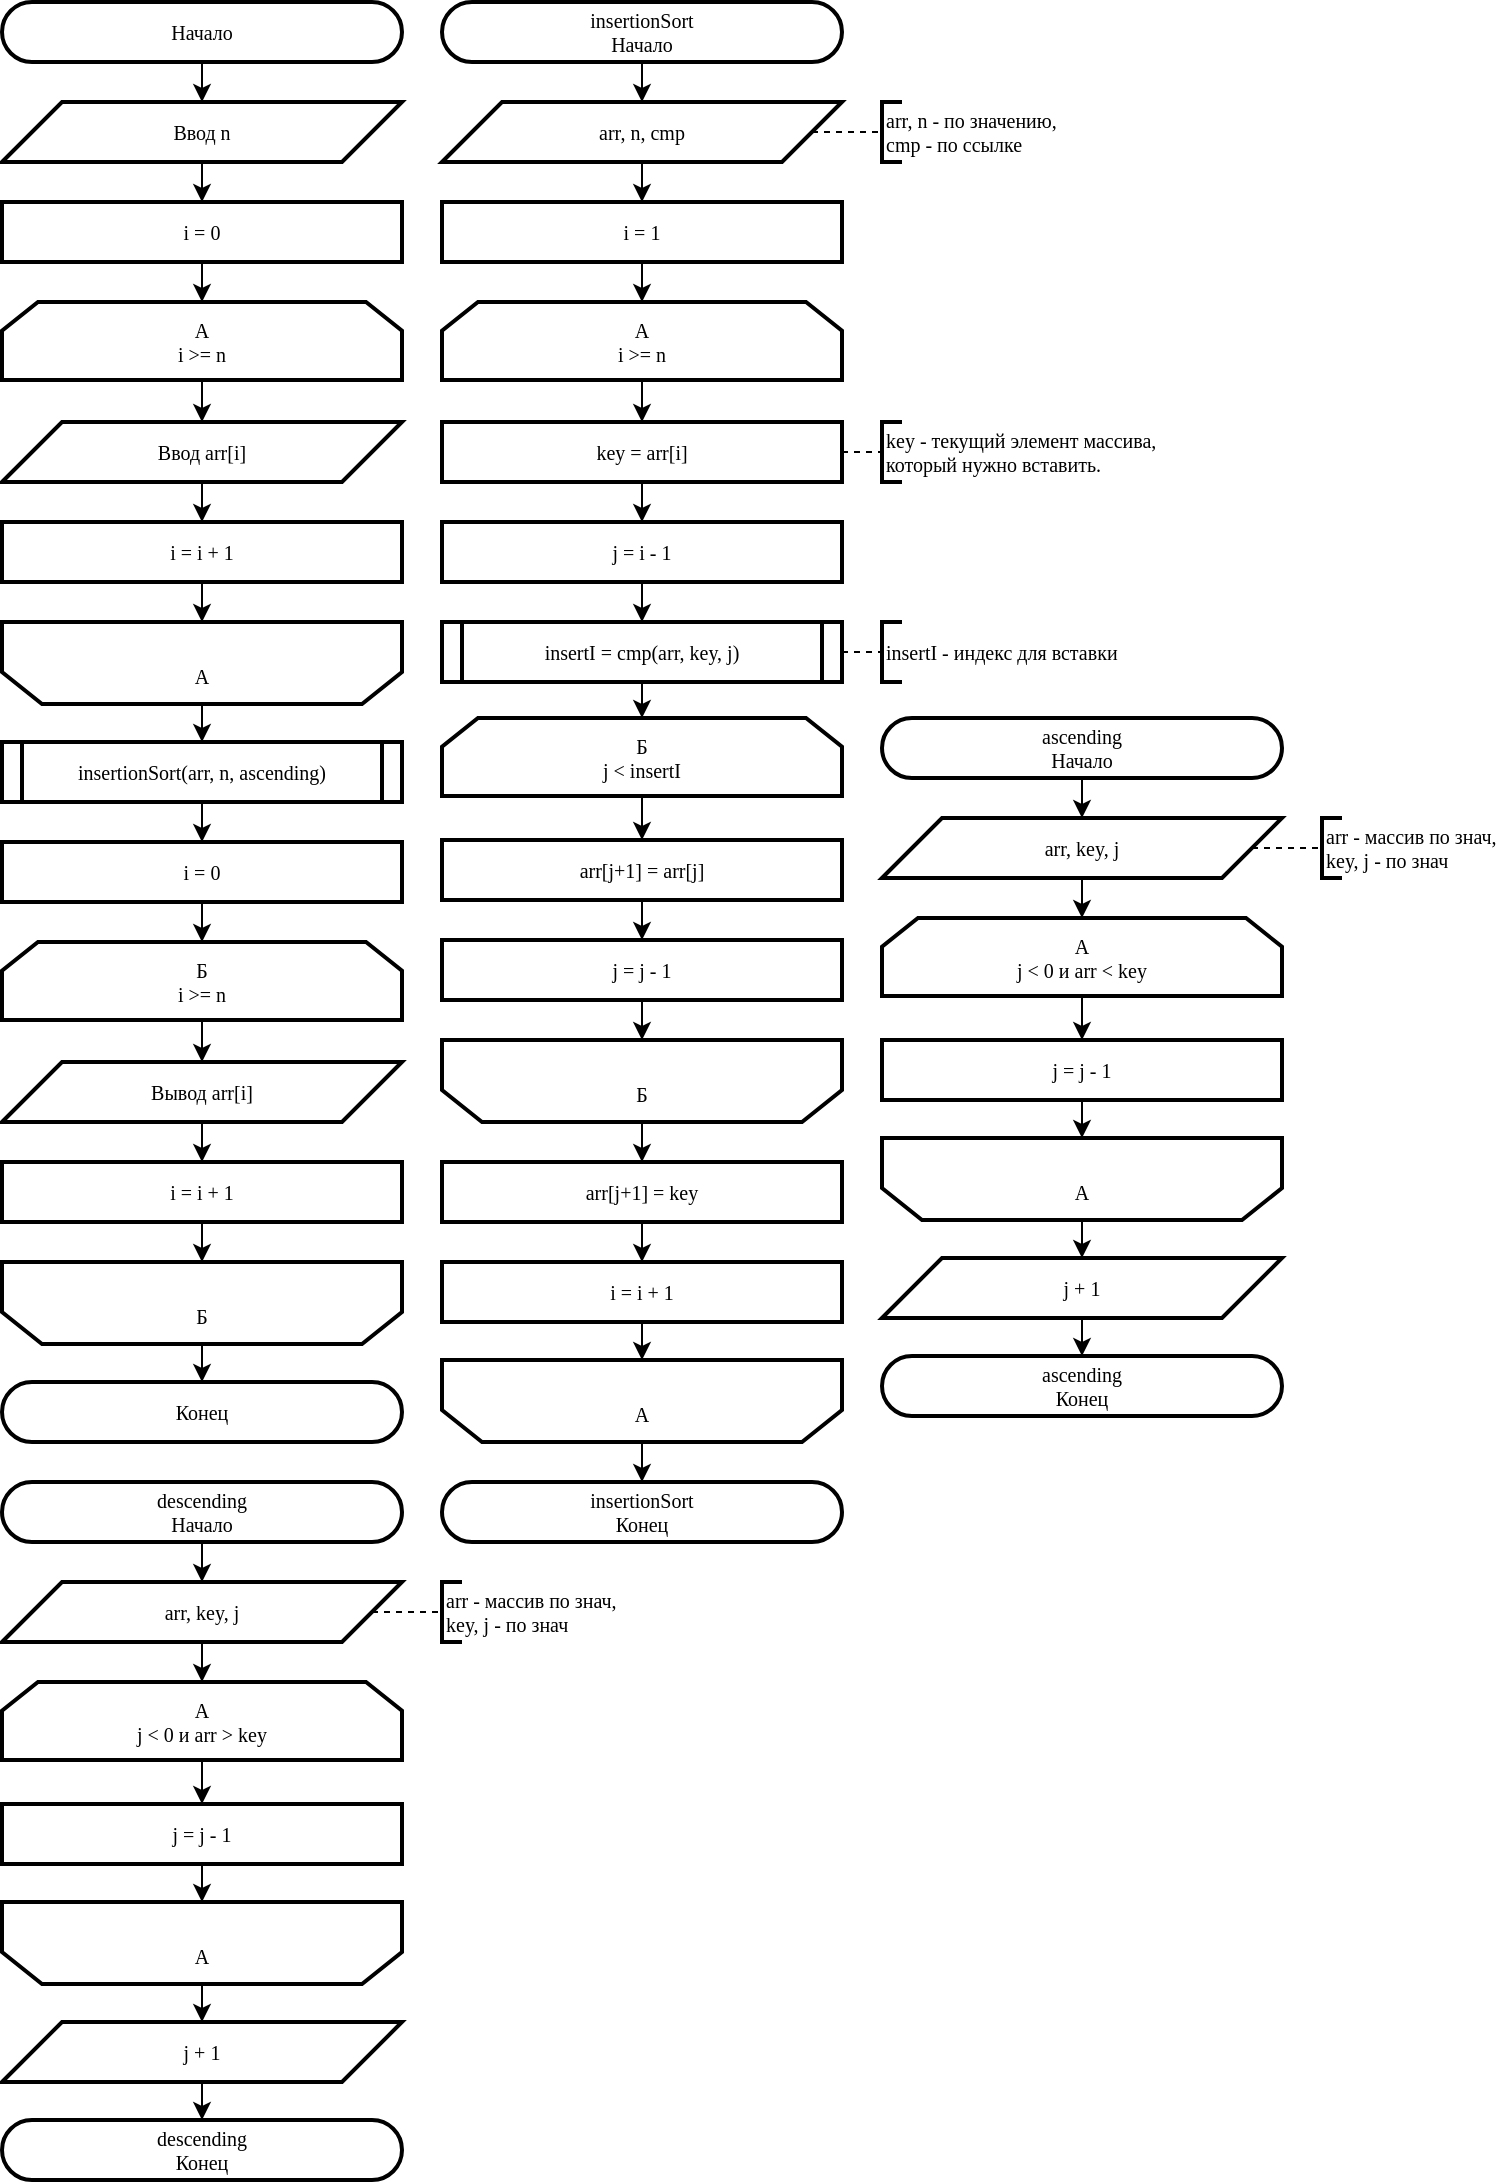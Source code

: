 <mxfile version="24.7.17" pages="2">
  <diagram name="insertion" id="mTSemo0M2gacFbx0-43u">
    <mxGraphModel dx="1195" dy="707" grid="1" gridSize="10" guides="1" tooltips="1" connect="1" arrows="1" fold="1" page="1" pageScale="1" pageWidth="827" pageHeight="1169" math="0" shadow="0">
      <root>
        <mxCell id="0" />
        <mxCell id="1" parent="0" />
        <mxCell id="L2r7KiRvxxnYKpWcy6nC-5" style="edgeStyle=orthogonalEdgeStyle;rounded=0;orthogonalLoop=1;jettySize=auto;html=1;exitX=0.5;exitY=1;exitDx=0;exitDy=0;entryX=0.5;entryY=0;entryDx=0;entryDy=0;" edge="1" parent="1" source="L2r7KiRvxxnYKpWcy6nC-1" target="L2r7KiRvxxnYKpWcy6nC-3">
          <mxGeometry relative="1" as="geometry" />
        </mxCell>
        <mxCell id="L2r7KiRvxxnYKpWcy6nC-1" value="Начало" style="rounded=1;whiteSpace=wrap;html=1;arcSize=50;container=0;strokeWidth=2;fontFamily=JetBrains Mono;fontSize=10;" vertex="1" parent="1">
          <mxGeometry x="10" y="10" width="200" height="30" as="geometry" />
        </mxCell>
        <mxCell id="L2r7KiRvxxnYKpWcy6nC-2" value="Конец" style="rounded=1;whiteSpace=wrap;html=1;arcSize=50;container=0;strokeWidth=2;fontFamily=JetBrains Mono;fontSize=10;" vertex="1" parent="1">
          <mxGeometry x="10" y="700" width="200" height="30" as="geometry" />
        </mxCell>
        <mxCell id="L2r7KiRvxxnYKpWcy6nC-11" style="edgeStyle=orthogonalEdgeStyle;rounded=0;orthogonalLoop=1;jettySize=auto;html=1;exitX=0.5;exitY=1;exitDx=0;exitDy=0;entryX=0.5;entryY=0;entryDx=0;entryDy=0;" edge="1" parent="1" source="L2r7KiRvxxnYKpWcy6nC-3" target="L2r7KiRvxxnYKpWcy6nC-10">
          <mxGeometry relative="1" as="geometry" />
        </mxCell>
        <mxCell id="L2r7KiRvxxnYKpWcy6nC-3" value="Ввод n" style="shape=parallelogram;perimeter=parallelogramPerimeter;whiteSpace=wrap;html=1;fixedSize=1;size=30;container=0;strokeWidth=2;fontFamily=JetBrains Mono;fontSize=10;" vertex="1" parent="1">
          <mxGeometry x="10" y="60" width="200" height="30" as="geometry" />
        </mxCell>
        <mxCell id="L2r7KiRvxxnYKpWcy6nC-17" style="edgeStyle=orthogonalEdgeStyle;rounded=0;orthogonalLoop=1;jettySize=auto;html=1;exitX=0.5;exitY=0;exitDx=0;exitDy=0;entryX=0.5;entryY=0;entryDx=0;entryDy=0;" edge="1" parent="1" source="L2r7KiRvxxnYKpWcy6nC-6" target="L2r7KiRvxxnYKpWcy6nC-16">
          <mxGeometry relative="1" as="geometry" />
        </mxCell>
        <mxCell id="L2r7KiRvxxnYKpWcy6nC-6" value="&lt;div style=&quot;font-size: 10px;&quot;&gt;&lt;br style=&quot;font-size: 10px;&quot;&gt;&lt;/div&gt;&lt;div style=&quot;font-size: 10px;&quot;&gt;A&lt;/div&gt;" style="shape=loopLimit;whiteSpace=wrap;html=1;size=20;direction=west;strokeWidth=2;fontFamily=JetBrains Mono;fontSize=10;" vertex="1" parent="1">
          <mxGeometry x="10" y="320" width="200" height="41" as="geometry" />
        </mxCell>
        <mxCell id="L2r7KiRvxxnYKpWcy6nC-14" style="edgeStyle=orthogonalEdgeStyle;rounded=0;orthogonalLoop=1;jettySize=auto;html=1;exitX=0.5;exitY=1;exitDx=0;exitDy=0;entryX=0.5;entryY=0;entryDx=0;entryDy=0;" edge="1" parent="1" source="L2r7KiRvxxnYKpWcy6nC-7" target="L2r7KiRvxxnYKpWcy6nC-13">
          <mxGeometry relative="1" as="geometry" />
        </mxCell>
        <mxCell id="L2r7KiRvxxnYKpWcy6nC-7" value="&lt;div style=&quot;font-size: 10px;&quot;&gt;A&lt;/div&gt;&lt;div style=&quot;font-size: 10px;&quot;&gt;i &amp;gt;= n&lt;/div&gt;" style="shape=loopLimit;whiteSpace=wrap;html=1;size=18;direction=east;strokeWidth=2;fontFamily=JetBrains Mono;fontSize=10;" vertex="1" parent="1">
          <mxGeometry x="10" y="160" width="200" height="39" as="geometry" />
        </mxCell>
        <mxCell id="L2r7KiRvxxnYKpWcy6nC-9" style="edgeStyle=orthogonalEdgeStyle;rounded=0;orthogonalLoop=1;jettySize=auto;html=1;exitX=0.5;exitY=1;exitDx=0;exitDy=0;entryX=0.5;entryY=1;entryDx=0;entryDy=0;" edge="1" parent="1" source="L2r7KiRvxxnYKpWcy6nC-8" target="L2r7KiRvxxnYKpWcy6nC-6">
          <mxGeometry relative="1" as="geometry" />
        </mxCell>
        <mxCell id="L2r7KiRvxxnYKpWcy6nC-8" value="i = i + 1" style="rounded=0;whiteSpace=wrap;html=1;strokeWidth=2;fontFamily=JetBrains Mono;fontSize=10;" vertex="1" parent="1">
          <mxGeometry x="10" y="270" width="200" height="30" as="geometry" />
        </mxCell>
        <mxCell id="L2r7KiRvxxnYKpWcy6nC-12" style="edgeStyle=orthogonalEdgeStyle;rounded=0;orthogonalLoop=1;jettySize=auto;html=1;exitX=0.5;exitY=1;exitDx=0;exitDy=0;entryX=0.5;entryY=0;entryDx=0;entryDy=0;" edge="1" parent="1" source="L2r7KiRvxxnYKpWcy6nC-10" target="L2r7KiRvxxnYKpWcy6nC-7">
          <mxGeometry relative="1" as="geometry" />
        </mxCell>
        <mxCell id="L2r7KiRvxxnYKpWcy6nC-10" value="i = 0" style="rounded=0;whiteSpace=wrap;html=1;strokeWidth=2;fontFamily=JetBrains Mono;fontSize=10;" vertex="1" parent="1">
          <mxGeometry x="10" y="110" width="200" height="30" as="geometry" />
        </mxCell>
        <mxCell id="L2r7KiRvxxnYKpWcy6nC-15" style="edgeStyle=orthogonalEdgeStyle;rounded=0;orthogonalLoop=1;jettySize=auto;html=1;exitX=0.5;exitY=1;exitDx=0;exitDy=0;entryX=0.5;entryY=0;entryDx=0;entryDy=0;" edge="1" parent="1" source="L2r7KiRvxxnYKpWcy6nC-13" target="L2r7KiRvxxnYKpWcy6nC-8">
          <mxGeometry relative="1" as="geometry" />
        </mxCell>
        <mxCell id="L2r7KiRvxxnYKpWcy6nC-13" value="Ввод arr[i]" style="shape=parallelogram;perimeter=parallelogramPerimeter;whiteSpace=wrap;html=1;fixedSize=1;size=30;container=0;strokeWidth=2;fontFamily=JetBrains Mono;fontSize=10;" vertex="1" parent="1">
          <mxGeometry x="10" y="220" width="200" height="30" as="geometry" />
        </mxCell>
        <mxCell id="L2r7KiRvxxnYKpWcy6nC-21" style="edgeStyle=orthogonalEdgeStyle;rounded=0;orthogonalLoop=1;jettySize=auto;html=1;exitX=0.5;exitY=1;exitDx=0;exitDy=0;entryX=0.5;entryY=0;entryDx=0;entryDy=0;" edge="1" parent="1" source="L2r7KiRvxxnYKpWcy6nC-16" target="L2r7KiRvxxnYKpWcy6nC-20">
          <mxGeometry relative="1" as="geometry" />
        </mxCell>
        <mxCell id="L2r7KiRvxxnYKpWcy6nC-16" value="insertionSort(arr, n, ascending)" style="shape=process;whiteSpace=wrap;html=1;backgroundOutline=1;strokeWidth=2;size=0.05;fontFamily=JetBrains Mono;fontSize=10;" vertex="1" parent="1">
          <mxGeometry x="10" y="380" width="200" height="30" as="geometry" />
        </mxCell>
        <mxCell id="bIs8URGjJjLuYzJEaxHy-3" value="" style="edgeStyle=orthogonalEdgeStyle;rounded=0;orthogonalLoop=1;jettySize=auto;html=1;" edge="1" parent="1" source="L2r7KiRvxxnYKpWcy6nC-18" target="L2r7KiRvxxnYKpWcy6nC-2">
          <mxGeometry relative="1" as="geometry" />
        </mxCell>
        <mxCell id="L2r7KiRvxxnYKpWcy6nC-18" value="&lt;div style=&quot;font-size: 10px;&quot;&gt;&lt;br style=&quot;font-size: 10px;&quot;&gt;&lt;/div&gt;&lt;div style=&quot;font-size: 10px;&quot;&gt;Б&lt;/div&gt;" style="shape=loopLimit;whiteSpace=wrap;html=1;size=20;direction=west;strokeWidth=2;fontFamily=JetBrains Mono;fontSize=10;" vertex="1" parent="1">
          <mxGeometry x="10" y="640" width="200" height="41" as="geometry" />
        </mxCell>
        <mxCell id="L2r7KiRvxxnYKpWcy6nC-25" style="edgeStyle=orthogonalEdgeStyle;rounded=0;orthogonalLoop=1;jettySize=auto;html=1;exitX=0.5;exitY=1;exitDx=0;exitDy=0;entryX=0.5;entryY=0;entryDx=0;entryDy=0;" edge="1" parent="1" source="L2r7KiRvxxnYKpWcy6nC-19" target="L2r7KiRvxxnYKpWcy6nC-24">
          <mxGeometry relative="1" as="geometry" />
        </mxCell>
        <mxCell id="L2r7KiRvxxnYKpWcy6nC-19" value="&lt;div style=&quot;font-size: 10px;&quot;&gt;Б&lt;/div&gt;&lt;div style=&quot;font-size: 10px;&quot;&gt;i &amp;gt;= n&lt;/div&gt;" style="shape=loopLimit;whiteSpace=wrap;html=1;size=18;direction=east;strokeWidth=2;fontFamily=JetBrains Mono;fontSize=10;" vertex="1" parent="1">
          <mxGeometry x="10" y="480" width="200" height="39" as="geometry" />
        </mxCell>
        <mxCell id="L2r7KiRvxxnYKpWcy6nC-22" style="edgeStyle=orthogonalEdgeStyle;rounded=0;orthogonalLoop=1;jettySize=auto;html=1;exitX=0.5;exitY=1;exitDx=0;exitDy=0;entryX=0.5;entryY=0;entryDx=0;entryDy=0;" edge="1" parent="1" source="L2r7KiRvxxnYKpWcy6nC-20" target="L2r7KiRvxxnYKpWcy6nC-19">
          <mxGeometry relative="1" as="geometry" />
        </mxCell>
        <mxCell id="L2r7KiRvxxnYKpWcy6nC-20" value="i = 0" style="rounded=0;whiteSpace=wrap;html=1;strokeWidth=2;fontFamily=JetBrains Mono;fontSize=10;" vertex="1" parent="1">
          <mxGeometry x="10" y="430" width="200" height="30" as="geometry" />
        </mxCell>
        <mxCell id="L2r7KiRvxxnYKpWcy6nC-27" style="edgeStyle=orthogonalEdgeStyle;rounded=0;orthogonalLoop=1;jettySize=auto;html=1;exitX=0.5;exitY=1;exitDx=0;exitDy=0;entryX=0.5;entryY=1;entryDx=0;entryDy=0;" edge="1" parent="1" source="L2r7KiRvxxnYKpWcy6nC-23" target="L2r7KiRvxxnYKpWcy6nC-18">
          <mxGeometry relative="1" as="geometry" />
        </mxCell>
        <mxCell id="L2r7KiRvxxnYKpWcy6nC-23" value="i = i + 1" style="rounded=0;whiteSpace=wrap;html=1;strokeWidth=2;fontFamily=JetBrains Mono;fontSize=10;" vertex="1" parent="1">
          <mxGeometry x="10" y="590" width="200" height="30" as="geometry" />
        </mxCell>
        <mxCell id="L2r7KiRvxxnYKpWcy6nC-26" style="edgeStyle=orthogonalEdgeStyle;rounded=0;orthogonalLoop=1;jettySize=auto;html=1;exitX=0.5;exitY=1;exitDx=0;exitDy=0;entryX=0.5;entryY=0;entryDx=0;entryDy=0;" edge="1" parent="1" source="L2r7KiRvxxnYKpWcy6nC-24" target="L2r7KiRvxxnYKpWcy6nC-23">
          <mxGeometry relative="1" as="geometry" />
        </mxCell>
        <mxCell id="L2r7KiRvxxnYKpWcy6nC-24" value="Вывод arr[i]" style="shape=parallelogram;perimeter=parallelogramPerimeter;whiteSpace=wrap;html=1;fixedSize=1;size=30;container=0;strokeWidth=2;fontFamily=JetBrains Mono;fontSize=10;" vertex="1" parent="1">
          <mxGeometry x="10" y="540" width="200" height="30" as="geometry" />
        </mxCell>
        <mxCell id="L2r7KiRvxxnYKpWcy6nC-33" style="edgeStyle=orthogonalEdgeStyle;rounded=0;orthogonalLoop=1;jettySize=auto;html=1;exitX=0.5;exitY=1;exitDx=0;exitDy=0;entryX=0.5;entryY=0;entryDx=0;entryDy=0;" edge="1" parent="1" source="L2r7KiRvxxnYKpWcy6nC-29" target="L2r7KiRvxxnYKpWcy6nC-32">
          <mxGeometry relative="1" as="geometry" />
        </mxCell>
        <mxCell id="L2r7KiRvxxnYKpWcy6nC-29" value="&lt;div&gt;insertionSort&lt;/div&gt;Начало" style="rounded=1;whiteSpace=wrap;html=1;arcSize=50;container=0;strokeWidth=2;fontFamily=JetBrains Mono;fontSize=10;" vertex="1" parent="1">
          <mxGeometry x="230" y="10" width="200" height="30" as="geometry" />
        </mxCell>
        <mxCell id="L2r7KiRvxxnYKpWcy6nC-30" value="&lt;div&gt;insertionSort&lt;/div&gt;Конец" style="rounded=1;whiteSpace=wrap;html=1;arcSize=50;container=0;strokeWidth=2;fontFamily=JetBrains Mono;fontSize=10;" vertex="1" parent="1">
          <mxGeometry x="230" y="750" width="200" height="30" as="geometry" />
        </mxCell>
        <mxCell id="L2r7KiRvxxnYKpWcy6nC-39" value="" style="edgeStyle=orthogonalEdgeStyle;rounded=0;orthogonalLoop=1;jettySize=auto;html=1;" edge="1" parent="1" source="L2r7KiRvxxnYKpWcy6nC-32" target="L2r7KiRvxxnYKpWcy6nC-38">
          <mxGeometry relative="1" as="geometry" />
        </mxCell>
        <mxCell id="L2r7KiRvxxnYKpWcy6nC-32" value="arr, n, cmp" style="shape=parallelogram;perimeter=parallelogramPerimeter;whiteSpace=wrap;html=1;fixedSize=1;size=30;container=0;strokeWidth=2;fontFamily=JetBrains Mono;fontSize=10;" vertex="1" parent="1">
          <mxGeometry x="230" y="60" width="200" height="30" as="geometry" />
        </mxCell>
        <mxCell id="L2r7KiRvxxnYKpWcy6nC-34" value="arr, n - по значению,&lt;div&gt;cmp - по ссылке&lt;/div&gt;" style="strokeWidth=2;html=1;shape=mxgraph.flowchart.annotation_1;align=left;pointerEvents=1;fontFamily=JetBrains Mono;fontSize=10;" vertex="1" parent="1">
          <mxGeometry x="450" y="60" width="10" height="30" as="geometry" />
        </mxCell>
        <mxCell id="L2r7KiRvxxnYKpWcy6nC-35" style="edgeStyle=orthogonalEdgeStyle;rounded=0;orthogonalLoop=1;jettySize=auto;html=1;exitX=1;exitY=0.5;exitDx=0;exitDy=0;entryX=0;entryY=0.5;entryDx=0;entryDy=0;entryPerimeter=0;dashed=1;endArrow=none;endFill=0;" edge="1" parent="1" source="L2r7KiRvxxnYKpWcy6nC-32" target="L2r7KiRvxxnYKpWcy6nC-34">
          <mxGeometry relative="1" as="geometry" />
        </mxCell>
        <mxCell id="L2r7KiRvxxnYKpWcy6nC-61" style="edgeStyle=orthogonalEdgeStyle;rounded=0;orthogonalLoop=1;jettySize=auto;html=1;exitX=0.5;exitY=0;exitDx=0;exitDy=0;entryX=0.5;entryY=0;entryDx=0;entryDy=0;" edge="1" parent="1" source="L2r7KiRvxxnYKpWcy6nC-36" target="L2r7KiRvxxnYKpWcy6nC-30">
          <mxGeometry relative="1" as="geometry" />
        </mxCell>
        <mxCell id="L2r7KiRvxxnYKpWcy6nC-36" value="&lt;div style=&quot;font-size: 10px;&quot;&gt;&lt;br style=&quot;font-size: 10px;&quot;&gt;&lt;/div&gt;&lt;div style=&quot;font-size: 10px;&quot;&gt;A&lt;/div&gt;" style="shape=loopLimit;whiteSpace=wrap;html=1;size=20;direction=west;strokeWidth=2;fontFamily=JetBrains Mono;fontSize=10;" vertex="1" parent="1">
          <mxGeometry x="230" y="689" width="200" height="41" as="geometry" />
        </mxCell>
        <mxCell id="L2r7KiRvxxnYKpWcy6nC-44" value="" style="edgeStyle=orthogonalEdgeStyle;rounded=0;orthogonalLoop=1;jettySize=auto;html=1;" edge="1" parent="1" source="L2r7KiRvxxnYKpWcy6nC-37" target="L2r7KiRvxxnYKpWcy6nC-43">
          <mxGeometry relative="1" as="geometry" />
        </mxCell>
        <mxCell id="L2r7KiRvxxnYKpWcy6nC-37" value="&lt;div style=&quot;font-size: 10px;&quot;&gt;A&lt;/div&gt;&lt;div style=&quot;font-size: 10px;&quot;&gt;i &amp;gt;= n&lt;/div&gt;" style="shape=loopLimit;whiteSpace=wrap;html=1;size=18;direction=east;strokeWidth=2;fontFamily=JetBrains Mono;fontSize=10;" vertex="1" parent="1">
          <mxGeometry x="230" y="160" width="200" height="39" as="geometry" />
        </mxCell>
        <mxCell id="L2r7KiRvxxnYKpWcy6nC-40" value="" style="edgeStyle=orthogonalEdgeStyle;rounded=0;orthogonalLoop=1;jettySize=auto;html=1;" edge="1" parent="1" source="L2r7KiRvxxnYKpWcy6nC-38" target="L2r7KiRvxxnYKpWcy6nC-37">
          <mxGeometry relative="1" as="geometry" />
        </mxCell>
        <mxCell id="L2r7KiRvxxnYKpWcy6nC-38" value="i = 1" style="rounded=0;whiteSpace=wrap;html=1;strokeWidth=2;fontFamily=JetBrains Mono;fontSize=10;" vertex="1" parent="1">
          <mxGeometry x="230" y="110" width="200" height="30" as="geometry" />
        </mxCell>
        <mxCell id="L2r7KiRvxxnYKpWcy6nC-42" value="" style="edgeStyle=orthogonalEdgeStyle;rounded=0;orthogonalLoop=1;jettySize=auto;html=1;" edge="1" parent="1" source="L2r7KiRvxxnYKpWcy6nC-41" target="L2r7KiRvxxnYKpWcy6nC-36">
          <mxGeometry relative="1" as="geometry" />
        </mxCell>
        <mxCell id="L2r7KiRvxxnYKpWcy6nC-41" value="i = i + 1" style="rounded=0;whiteSpace=wrap;html=1;strokeWidth=2;fontFamily=JetBrains Mono;fontSize=10;" vertex="1" parent="1">
          <mxGeometry x="230" y="640" width="200" height="30" as="geometry" />
        </mxCell>
        <mxCell id="L2r7KiRvxxnYKpWcy6nC-46" value="" style="edgeStyle=orthogonalEdgeStyle;rounded=0;orthogonalLoop=1;jettySize=auto;html=1;" edge="1" parent="1" source="L2r7KiRvxxnYKpWcy6nC-43" target="L2r7KiRvxxnYKpWcy6nC-45">
          <mxGeometry relative="1" as="geometry" />
        </mxCell>
        <mxCell id="L2r7KiRvxxnYKpWcy6nC-43" value="key = arr[i]" style="rounded=0;whiteSpace=wrap;html=1;strokeWidth=2;fontFamily=JetBrains Mono;fontSize=10;" vertex="1" parent="1">
          <mxGeometry x="230" y="220" width="200" height="30" as="geometry" />
        </mxCell>
        <mxCell id="L2r7KiRvxxnYKpWcy6nC-48" value="" style="edgeStyle=orthogonalEdgeStyle;rounded=0;orthogonalLoop=1;jettySize=auto;html=1;" edge="1" parent="1" source="L2r7KiRvxxnYKpWcy6nC-45" target="L2r7KiRvxxnYKpWcy6nC-47">
          <mxGeometry relative="1" as="geometry" />
        </mxCell>
        <mxCell id="L2r7KiRvxxnYKpWcy6nC-45" value="j = i - 1" style="rounded=0;whiteSpace=wrap;html=1;strokeWidth=2;fontFamily=JetBrains Mono;fontSize=10;" vertex="1" parent="1">
          <mxGeometry x="230" y="270" width="200" height="30" as="geometry" />
        </mxCell>
        <mxCell id="L2r7KiRvxxnYKpWcy6nC-57" style="edgeStyle=orthogonalEdgeStyle;rounded=0;orthogonalLoop=1;jettySize=auto;html=1;exitX=0.5;exitY=1;exitDx=0;exitDy=0;entryX=0.5;entryY=0;entryDx=0;entryDy=0;" edge="1" parent="1" source="L2r7KiRvxxnYKpWcy6nC-47" target="L2r7KiRvxxnYKpWcy6nC-50">
          <mxGeometry relative="1" as="geometry" />
        </mxCell>
        <mxCell id="L2r7KiRvxxnYKpWcy6nC-47" value="insertI = cmp(arr, key, j)" style="shape=process;whiteSpace=wrap;html=1;backgroundOutline=1;strokeWidth=2;size=0.05;fontFamily=JetBrains Mono;fontSize=10;" vertex="1" parent="1">
          <mxGeometry x="230" y="320" width="200" height="30" as="geometry" />
        </mxCell>
        <mxCell id="L2r7KiRvxxnYKpWcy6nC-59" style="edgeStyle=orthogonalEdgeStyle;rounded=0;orthogonalLoop=1;jettySize=auto;html=1;exitX=0.5;exitY=0;exitDx=0;exitDy=0;entryX=0.5;entryY=0;entryDx=0;entryDy=0;" edge="1" parent="1" source="L2r7KiRvxxnYKpWcy6nC-49" target="L2r7KiRvxxnYKpWcy6nC-58">
          <mxGeometry relative="1" as="geometry" />
        </mxCell>
        <mxCell id="L2r7KiRvxxnYKpWcy6nC-49" value="&lt;div style=&quot;font-size: 10px;&quot;&gt;&lt;br style=&quot;font-size: 10px;&quot;&gt;&lt;/div&gt;&lt;div style=&quot;font-size: 10px;&quot;&gt;Б&lt;/div&gt;" style="shape=loopLimit;whiteSpace=wrap;html=1;size=20;direction=west;strokeWidth=2;fontFamily=JetBrains Mono;fontSize=10;" vertex="1" parent="1">
          <mxGeometry x="230" y="529" width="200" height="41" as="geometry" />
        </mxCell>
        <mxCell id="L2r7KiRvxxnYKpWcy6nC-52" value="" style="edgeStyle=orthogonalEdgeStyle;rounded=0;orthogonalLoop=1;jettySize=auto;html=1;" edge="1" parent="1" source="L2r7KiRvxxnYKpWcy6nC-50" target="L2r7KiRvxxnYKpWcy6nC-51">
          <mxGeometry relative="1" as="geometry" />
        </mxCell>
        <mxCell id="L2r7KiRvxxnYKpWcy6nC-50" value="&lt;div style=&quot;font-size: 10px;&quot;&gt;Б&lt;/div&gt;&lt;div style=&quot;font-size: 10px;&quot;&gt;j &amp;lt; insertI&lt;/div&gt;" style="shape=loopLimit;whiteSpace=wrap;html=1;size=18;direction=east;strokeWidth=2;fontFamily=JetBrains Mono;fontSize=10;" vertex="1" parent="1">
          <mxGeometry x="230" y="368" width="200" height="39" as="geometry" />
        </mxCell>
        <mxCell id="L2r7KiRvxxnYKpWcy6nC-54" value="" style="edgeStyle=orthogonalEdgeStyle;rounded=0;orthogonalLoop=1;jettySize=auto;html=1;" edge="1" parent="1" source="L2r7KiRvxxnYKpWcy6nC-51" target="L2r7KiRvxxnYKpWcy6nC-53">
          <mxGeometry relative="1" as="geometry" />
        </mxCell>
        <mxCell id="L2r7KiRvxxnYKpWcy6nC-51" value="arr[j+1] = arr[j]" style="rounded=0;whiteSpace=wrap;html=1;strokeWidth=2;fontFamily=JetBrains Mono;fontSize=10;" vertex="1" parent="1">
          <mxGeometry x="230" y="429" width="200" height="30" as="geometry" />
        </mxCell>
        <mxCell id="L2r7KiRvxxnYKpWcy6nC-55" value="" style="edgeStyle=orthogonalEdgeStyle;rounded=0;orthogonalLoop=1;jettySize=auto;html=1;" edge="1" parent="1" source="L2r7KiRvxxnYKpWcy6nC-53" target="L2r7KiRvxxnYKpWcy6nC-49">
          <mxGeometry relative="1" as="geometry" />
        </mxCell>
        <mxCell id="L2r7KiRvxxnYKpWcy6nC-53" value="j = j - 1" style="rounded=0;whiteSpace=wrap;html=1;strokeWidth=2;fontFamily=JetBrains Mono;fontSize=10;" vertex="1" parent="1">
          <mxGeometry x="230" y="479" width="200" height="30" as="geometry" />
        </mxCell>
        <mxCell id="L2r7KiRvxxnYKpWcy6nC-60" style="edgeStyle=orthogonalEdgeStyle;rounded=0;orthogonalLoop=1;jettySize=auto;html=1;exitX=0.5;exitY=1;exitDx=0;exitDy=0;entryX=0.5;entryY=0;entryDx=0;entryDy=0;" edge="1" parent="1" source="L2r7KiRvxxnYKpWcy6nC-58" target="L2r7KiRvxxnYKpWcy6nC-41">
          <mxGeometry relative="1" as="geometry" />
        </mxCell>
        <mxCell id="L2r7KiRvxxnYKpWcy6nC-58" value="arr[j+1] = key" style="rounded=0;whiteSpace=wrap;html=1;strokeWidth=2;fontFamily=JetBrains Mono;fontSize=10;" vertex="1" parent="1">
          <mxGeometry x="230" y="590" width="200" height="30" as="geometry" />
        </mxCell>
        <mxCell id="L2r7KiRvxxnYKpWcy6nC-62" value="insertI - индекс для вставки" style="strokeWidth=2;html=1;shape=mxgraph.flowchart.annotation_1;align=left;pointerEvents=1;fontFamily=JetBrains Mono;fontSize=10;" vertex="1" parent="1">
          <mxGeometry x="450" y="320" width="10" height="30" as="geometry" />
        </mxCell>
        <mxCell id="L2r7KiRvxxnYKpWcy6nC-63" style="edgeStyle=orthogonalEdgeStyle;rounded=0;orthogonalLoop=1;jettySize=auto;html=1;exitX=1;exitY=0.5;exitDx=0;exitDy=0;entryX=0;entryY=0.5;entryDx=0;entryDy=0;entryPerimeter=0;dashed=1;endArrow=none;endFill=0;" edge="1" parent="1" source="L2r7KiRvxxnYKpWcy6nC-47" target="L2r7KiRvxxnYKpWcy6nC-62">
          <mxGeometry relative="1" as="geometry" />
        </mxCell>
        <mxCell id="L2r7KiRvxxnYKpWcy6nC-64" value="key - текущий элемент массива,&lt;div&gt;который нужно вставить.&lt;/div&gt;" style="strokeWidth=2;html=1;shape=mxgraph.flowchart.annotation_1;align=left;pointerEvents=1;fontFamily=JetBrains Mono;fontSize=10;" vertex="1" parent="1">
          <mxGeometry x="450" y="220" width="10" height="30" as="geometry" />
        </mxCell>
        <mxCell id="L2r7KiRvxxnYKpWcy6nC-65" style="edgeStyle=orthogonalEdgeStyle;rounded=0;orthogonalLoop=1;jettySize=auto;html=1;exitX=1;exitY=0.5;exitDx=0;exitDy=0;entryX=0;entryY=0.5;entryDx=0;entryDy=0;entryPerimeter=0;endArrow=none;endFill=0;dashed=1;" edge="1" parent="1" source="L2r7KiRvxxnYKpWcy6nC-43" target="L2r7KiRvxxnYKpWcy6nC-64">
          <mxGeometry relative="1" as="geometry" />
        </mxCell>
        <mxCell id="L2r7KiRvxxnYKpWcy6nC-75" style="edgeStyle=orthogonalEdgeStyle;rounded=0;orthogonalLoop=1;jettySize=auto;html=1;exitX=0.5;exitY=1;exitDx=0;exitDy=0;entryX=0.5;entryY=0;entryDx=0;entryDy=0;" edge="1" parent="1" source="L2r7KiRvxxnYKpWcy6nC-67" target="L2r7KiRvxxnYKpWcy6nC-69">
          <mxGeometry relative="1" as="geometry" />
        </mxCell>
        <mxCell id="L2r7KiRvxxnYKpWcy6nC-67" value="&lt;div&gt;ascending&lt;/div&gt;Начало" style="rounded=1;whiteSpace=wrap;html=1;arcSize=50;container=0;strokeWidth=2;fontFamily=JetBrains Mono;fontSize=10;" vertex="1" parent="1">
          <mxGeometry x="450" y="368" width="200" height="30" as="geometry" />
        </mxCell>
        <mxCell id="L2r7KiRvxxnYKpWcy6nC-68" value="&lt;div&gt;ascending&lt;/div&gt;Конец" style="rounded=1;whiteSpace=wrap;html=1;arcSize=50;container=0;strokeWidth=2;fontFamily=JetBrains Mono;fontSize=10;" vertex="1" parent="1">
          <mxGeometry x="450" y="687" width="200" height="30" as="geometry" />
        </mxCell>
        <mxCell id="L2r7KiRvxxnYKpWcy6nC-76" style="edgeStyle=orthogonalEdgeStyle;rounded=0;orthogonalLoop=1;jettySize=auto;html=1;exitX=0.5;exitY=1;exitDx=0;exitDy=0;entryX=0.5;entryY=0;entryDx=0;entryDy=0;" edge="1" parent="1" source="L2r7KiRvxxnYKpWcy6nC-69" target="L2r7KiRvxxnYKpWcy6nC-73">
          <mxGeometry relative="1" as="geometry" />
        </mxCell>
        <mxCell id="L2r7KiRvxxnYKpWcy6nC-69" value="arr, key, j" style="shape=parallelogram;perimeter=parallelogramPerimeter;whiteSpace=wrap;html=1;fixedSize=1;size=30;container=0;strokeWidth=2;fontFamily=JetBrains Mono;fontSize=10;" vertex="1" parent="1">
          <mxGeometry x="450" y="418" width="200" height="30" as="geometry" />
        </mxCell>
        <mxCell id="L2r7KiRvxxnYKpWcy6nC-70" value="arr - массив по знач,&lt;div&gt;key, j - по знач&lt;/div&gt;" style="strokeWidth=2;html=1;shape=mxgraph.flowchart.annotation_1;align=left;pointerEvents=1;fontFamily=JetBrains Mono;fontSize=10;" vertex="1" parent="1">
          <mxGeometry x="670" y="418" width="10" height="30" as="geometry" />
        </mxCell>
        <mxCell id="L2r7KiRvxxnYKpWcy6nC-71" style="edgeStyle=orthogonalEdgeStyle;rounded=0;orthogonalLoop=1;jettySize=auto;html=1;exitX=1;exitY=0.5;exitDx=0;exitDy=0;entryX=0;entryY=0.5;entryDx=0;entryDy=0;entryPerimeter=0;dashed=1;endArrow=none;endFill=0;" edge="1" parent="1" source="L2r7KiRvxxnYKpWcy6nC-69" target="L2r7KiRvxxnYKpWcy6nC-70">
          <mxGeometry relative="1" as="geometry" />
        </mxCell>
        <mxCell id="L2r7KiRvxxnYKpWcy6nC-80" style="edgeStyle=orthogonalEdgeStyle;rounded=0;orthogonalLoop=1;jettySize=auto;html=1;exitX=0.5;exitY=0;exitDx=0;exitDy=0;entryX=0.5;entryY=0;entryDx=0;entryDy=0;" edge="1" parent="1" source="L2r7KiRvxxnYKpWcy6nC-72" target="L2r7KiRvxxnYKpWcy6nC-79">
          <mxGeometry relative="1" as="geometry" />
        </mxCell>
        <mxCell id="L2r7KiRvxxnYKpWcy6nC-72" value="&lt;div style=&quot;font-size: 10px;&quot;&gt;&lt;br style=&quot;font-size: 10px;&quot;&gt;&lt;/div&gt;&lt;div style=&quot;font-size: 10px;&quot;&gt;A&lt;/div&gt;" style="shape=loopLimit;whiteSpace=wrap;html=1;size=20;direction=west;strokeWidth=2;fontFamily=JetBrains Mono;fontSize=10;" vertex="1" parent="1">
          <mxGeometry x="450" y="578" width="200" height="41" as="geometry" />
        </mxCell>
        <mxCell id="L2r7KiRvxxnYKpWcy6nC-77" style="edgeStyle=orthogonalEdgeStyle;rounded=0;orthogonalLoop=1;jettySize=auto;html=1;exitX=0.5;exitY=1;exitDx=0;exitDy=0;entryX=0.5;entryY=0;entryDx=0;entryDy=0;" edge="1" parent="1" source="L2r7KiRvxxnYKpWcy6nC-73" target="L2r7KiRvxxnYKpWcy6nC-74">
          <mxGeometry relative="1" as="geometry" />
        </mxCell>
        <mxCell id="L2r7KiRvxxnYKpWcy6nC-73" value="&lt;div style=&quot;font-size: 10px;&quot;&gt;A&lt;/div&gt;&lt;div style=&quot;font-size: 10px;&quot;&gt;j &amp;lt; 0 и arr &amp;lt; key&lt;/div&gt;" style="shape=loopLimit;whiteSpace=wrap;html=1;size=18;direction=east;strokeWidth=2;fontFamily=JetBrains Mono;fontSize=10;" vertex="1" parent="1">
          <mxGeometry x="450" y="468" width="200" height="39" as="geometry" />
        </mxCell>
        <mxCell id="L2r7KiRvxxnYKpWcy6nC-78" style="edgeStyle=orthogonalEdgeStyle;rounded=0;orthogonalLoop=1;jettySize=auto;html=1;exitX=0.5;exitY=1;exitDx=0;exitDy=0;entryX=0.5;entryY=1;entryDx=0;entryDy=0;" edge="1" parent="1" source="L2r7KiRvxxnYKpWcy6nC-74" target="L2r7KiRvxxnYKpWcy6nC-72">
          <mxGeometry relative="1" as="geometry" />
        </mxCell>
        <mxCell id="L2r7KiRvxxnYKpWcy6nC-74" value="j = j - 1" style="rounded=0;whiteSpace=wrap;html=1;strokeWidth=2;fontFamily=JetBrains Mono;fontSize=10;" vertex="1" parent="1">
          <mxGeometry x="450" y="529" width="200" height="30" as="geometry" />
        </mxCell>
        <mxCell id="L2r7KiRvxxnYKpWcy6nC-81" style="edgeStyle=orthogonalEdgeStyle;rounded=0;orthogonalLoop=1;jettySize=auto;html=1;exitX=0.5;exitY=1;exitDx=0;exitDy=0;entryX=0.5;entryY=0;entryDx=0;entryDy=0;" edge="1" parent="1" source="L2r7KiRvxxnYKpWcy6nC-79" target="L2r7KiRvxxnYKpWcy6nC-68">
          <mxGeometry relative="1" as="geometry" />
        </mxCell>
        <mxCell id="L2r7KiRvxxnYKpWcy6nC-79" value="j + 1" style="shape=parallelogram;perimeter=parallelogramPerimeter;whiteSpace=wrap;html=1;fixedSize=1;size=30;container=0;strokeWidth=2;fontFamily=JetBrains Mono;fontSize=10;" vertex="1" parent="1">
          <mxGeometry x="450" y="638" width="200" height="30" as="geometry" />
        </mxCell>
        <mxCell id="L2r7KiRvxxnYKpWcy6nC-82" style="edgeStyle=orthogonalEdgeStyle;rounded=0;orthogonalLoop=1;jettySize=auto;html=1;exitX=0.5;exitY=1;exitDx=0;exitDy=0;entryX=0.5;entryY=0;entryDx=0;entryDy=0;" edge="1" source="L2r7KiRvxxnYKpWcy6nC-83" target="L2r7KiRvxxnYKpWcy6nC-86" parent="1">
          <mxGeometry relative="1" as="geometry" />
        </mxCell>
        <mxCell id="L2r7KiRvxxnYKpWcy6nC-83" value="&lt;div&gt;descending&lt;/div&gt;Начало" style="rounded=1;whiteSpace=wrap;html=1;arcSize=50;container=0;strokeWidth=2;fontFamily=JetBrains Mono;fontSize=10;" vertex="1" parent="1">
          <mxGeometry x="10" y="750" width="200" height="30" as="geometry" />
        </mxCell>
        <mxCell id="L2r7KiRvxxnYKpWcy6nC-84" value="&lt;div&gt;descending&lt;/div&gt;Конец" style="rounded=1;whiteSpace=wrap;html=1;arcSize=50;container=0;strokeWidth=2;fontFamily=JetBrains Mono;fontSize=10;" vertex="1" parent="1">
          <mxGeometry x="10" y="1069" width="200" height="30" as="geometry" />
        </mxCell>
        <mxCell id="L2r7KiRvxxnYKpWcy6nC-85" style="edgeStyle=orthogonalEdgeStyle;rounded=0;orthogonalLoop=1;jettySize=auto;html=1;exitX=0.5;exitY=1;exitDx=0;exitDy=0;entryX=0.5;entryY=0;entryDx=0;entryDy=0;" edge="1" source="L2r7KiRvxxnYKpWcy6nC-86" target="L2r7KiRvxxnYKpWcy6nC-92" parent="1">
          <mxGeometry relative="1" as="geometry" />
        </mxCell>
        <mxCell id="L2r7KiRvxxnYKpWcy6nC-86" value="arr, key, j" style="shape=parallelogram;perimeter=parallelogramPerimeter;whiteSpace=wrap;html=1;fixedSize=1;size=30;container=0;strokeWidth=2;fontFamily=JetBrains Mono;fontSize=10;" vertex="1" parent="1">
          <mxGeometry x="10" y="800" width="200" height="30" as="geometry" />
        </mxCell>
        <mxCell id="L2r7KiRvxxnYKpWcy6nC-87" value="arr - массив по знач,&lt;div&gt;key, j - по знач&lt;/div&gt;" style="strokeWidth=2;html=1;shape=mxgraph.flowchart.annotation_1;align=left;pointerEvents=1;fontFamily=JetBrains Mono;fontSize=10;" vertex="1" parent="1">
          <mxGeometry x="230" y="800" width="10" height="30" as="geometry" />
        </mxCell>
        <mxCell id="L2r7KiRvxxnYKpWcy6nC-88" style="edgeStyle=orthogonalEdgeStyle;rounded=0;orthogonalLoop=1;jettySize=auto;html=1;exitX=1;exitY=0.5;exitDx=0;exitDy=0;entryX=0;entryY=0.5;entryDx=0;entryDy=0;entryPerimeter=0;dashed=1;endArrow=none;endFill=0;" edge="1" source="L2r7KiRvxxnYKpWcy6nC-86" target="L2r7KiRvxxnYKpWcy6nC-87" parent="1">
          <mxGeometry relative="1" as="geometry" />
        </mxCell>
        <mxCell id="L2r7KiRvxxnYKpWcy6nC-89" style="edgeStyle=orthogonalEdgeStyle;rounded=0;orthogonalLoop=1;jettySize=auto;html=1;exitX=0.5;exitY=0;exitDx=0;exitDy=0;entryX=0.5;entryY=0;entryDx=0;entryDy=0;" edge="1" source="L2r7KiRvxxnYKpWcy6nC-90" target="L2r7KiRvxxnYKpWcy6nC-96" parent="1">
          <mxGeometry relative="1" as="geometry" />
        </mxCell>
        <mxCell id="L2r7KiRvxxnYKpWcy6nC-90" value="&lt;div style=&quot;font-size: 10px;&quot;&gt;&lt;br style=&quot;font-size: 10px;&quot;&gt;&lt;/div&gt;&lt;div style=&quot;font-size: 10px;&quot;&gt;A&lt;/div&gt;" style="shape=loopLimit;whiteSpace=wrap;html=1;size=20;direction=west;strokeWidth=2;fontFamily=JetBrains Mono;fontSize=10;" vertex="1" parent="1">
          <mxGeometry x="10" y="960" width="200" height="41" as="geometry" />
        </mxCell>
        <mxCell id="L2r7KiRvxxnYKpWcy6nC-91" style="edgeStyle=orthogonalEdgeStyle;rounded=0;orthogonalLoop=1;jettySize=auto;html=1;exitX=0.5;exitY=1;exitDx=0;exitDy=0;entryX=0.5;entryY=0;entryDx=0;entryDy=0;" edge="1" source="L2r7KiRvxxnYKpWcy6nC-92" target="L2r7KiRvxxnYKpWcy6nC-94" parent="1">
          <mxGeometry relative="1" as="geometry" />
        </mxCell>
        <mxCell id="L2r7KiRvxxnYKpWcy6nC-92" value="&lt;div style=&quot;font-size: 10px;&quot;&gt;A&lt;/div&gt;&lt;div style=&quot;font-size: 10px;&quot;&gt;j &amp;lt; 0 и arr &amp;gt; key&lt;/div&gt;" style="shape=loopLimit;whiteSpace=wrap;html=1;size=18;direction=east;strokeWidth=2;fontFamily=JetBrains Mono;fontSize=10;" vertex="1" parent="1">
          <mxGeometry x="10" y="850" width="200" height="39" as="geometry" />
        </mxCell>
        <mxCell id="L2r7KiRvxxnYKpWcy6nC-93" style="edgeStyle=orthogonalEdgeStyle;rounded=0;orthogonalLoop=1;jettySize=auto;html=1;exitX=0.5;exitY=1;exitDx=0;exitDy=0;entryX=0.5;entryY=1;entryDx=0;entryDy=0;" edge="1" source="L2r7KiRvxxnYKpWcy6nC-94" target="L2r7KiRvxxnYKpWcy6nC-90" parent="1">
          <mxGeometry relative="1" as="geometry" />
        </mxCell>
        <mxCell id="L2r7KiRvxxnYKpWcy6nC-94" value="j = j - 1" style="rounded=0;whiteSpace=wrap;html=1;strokeWidth=2;fontFamily=JetBrains Mono;fontSize=10;" vertex="1" parent="1">
          <mxGeometry x="10" y="911" width="200" height="30" as="geometry" />
        </mxCell>
        <mxCell id="L2r7KiRvxxnYKpWcy6nC-95" style="edgeStyle=orthogonalEdgeStyle;rounded=0;orthogonalLoop=1;jettySize=auto;html=1;exitX=0.5;exitY=1;exitDx=0;exitDy=0;entryX=0.5;entryY=0;entryDx=0;entryDy=0;" edge="1" source="L2r7KiRvxxnYKpWcy6nC-96" target="L2r7KiRvxxnYKpWcy6nC-84" parent="1">
          <mxGeometry relative="1" as="geometry" />
        </mxCell>
        <mxCell id="L2r7KiRvxxnYKpWcy6nC-96" value="j + 1" style="shape=parallelogram;perimeter=parallelogramPerimeter;whiteSpace=wrap;html=1;fixedSize=1;size=30;container=0;strokeWidth=2;fontFamily=JetBrains Mono;fontSize=10;" vertex="1" parent="1">
          <mxGeometry x="10" y="1020" width="200" height="30" as="geometry" />
        </mxCell>
      </root>
    </mxGraphModel>
  </diagram>
  <diagram id="nrM96KrFknrCdZ0fhFc5" name="heap">
    <mxGraphModel dx="1434" dy="848" grid="1" gridSize="10" guides="1" tooltips="1" connect="1" arrows="1" fold="1" page="1" pageScale="1" pageWidth="827" pageHeight="1169" math="0" shadow="0">
      <root>
        <mxCell id="0" />
        <mxCell id="1" parent="0" />
      </root>
    </mxGraphModel>
  </diagram>
</mxfile>
